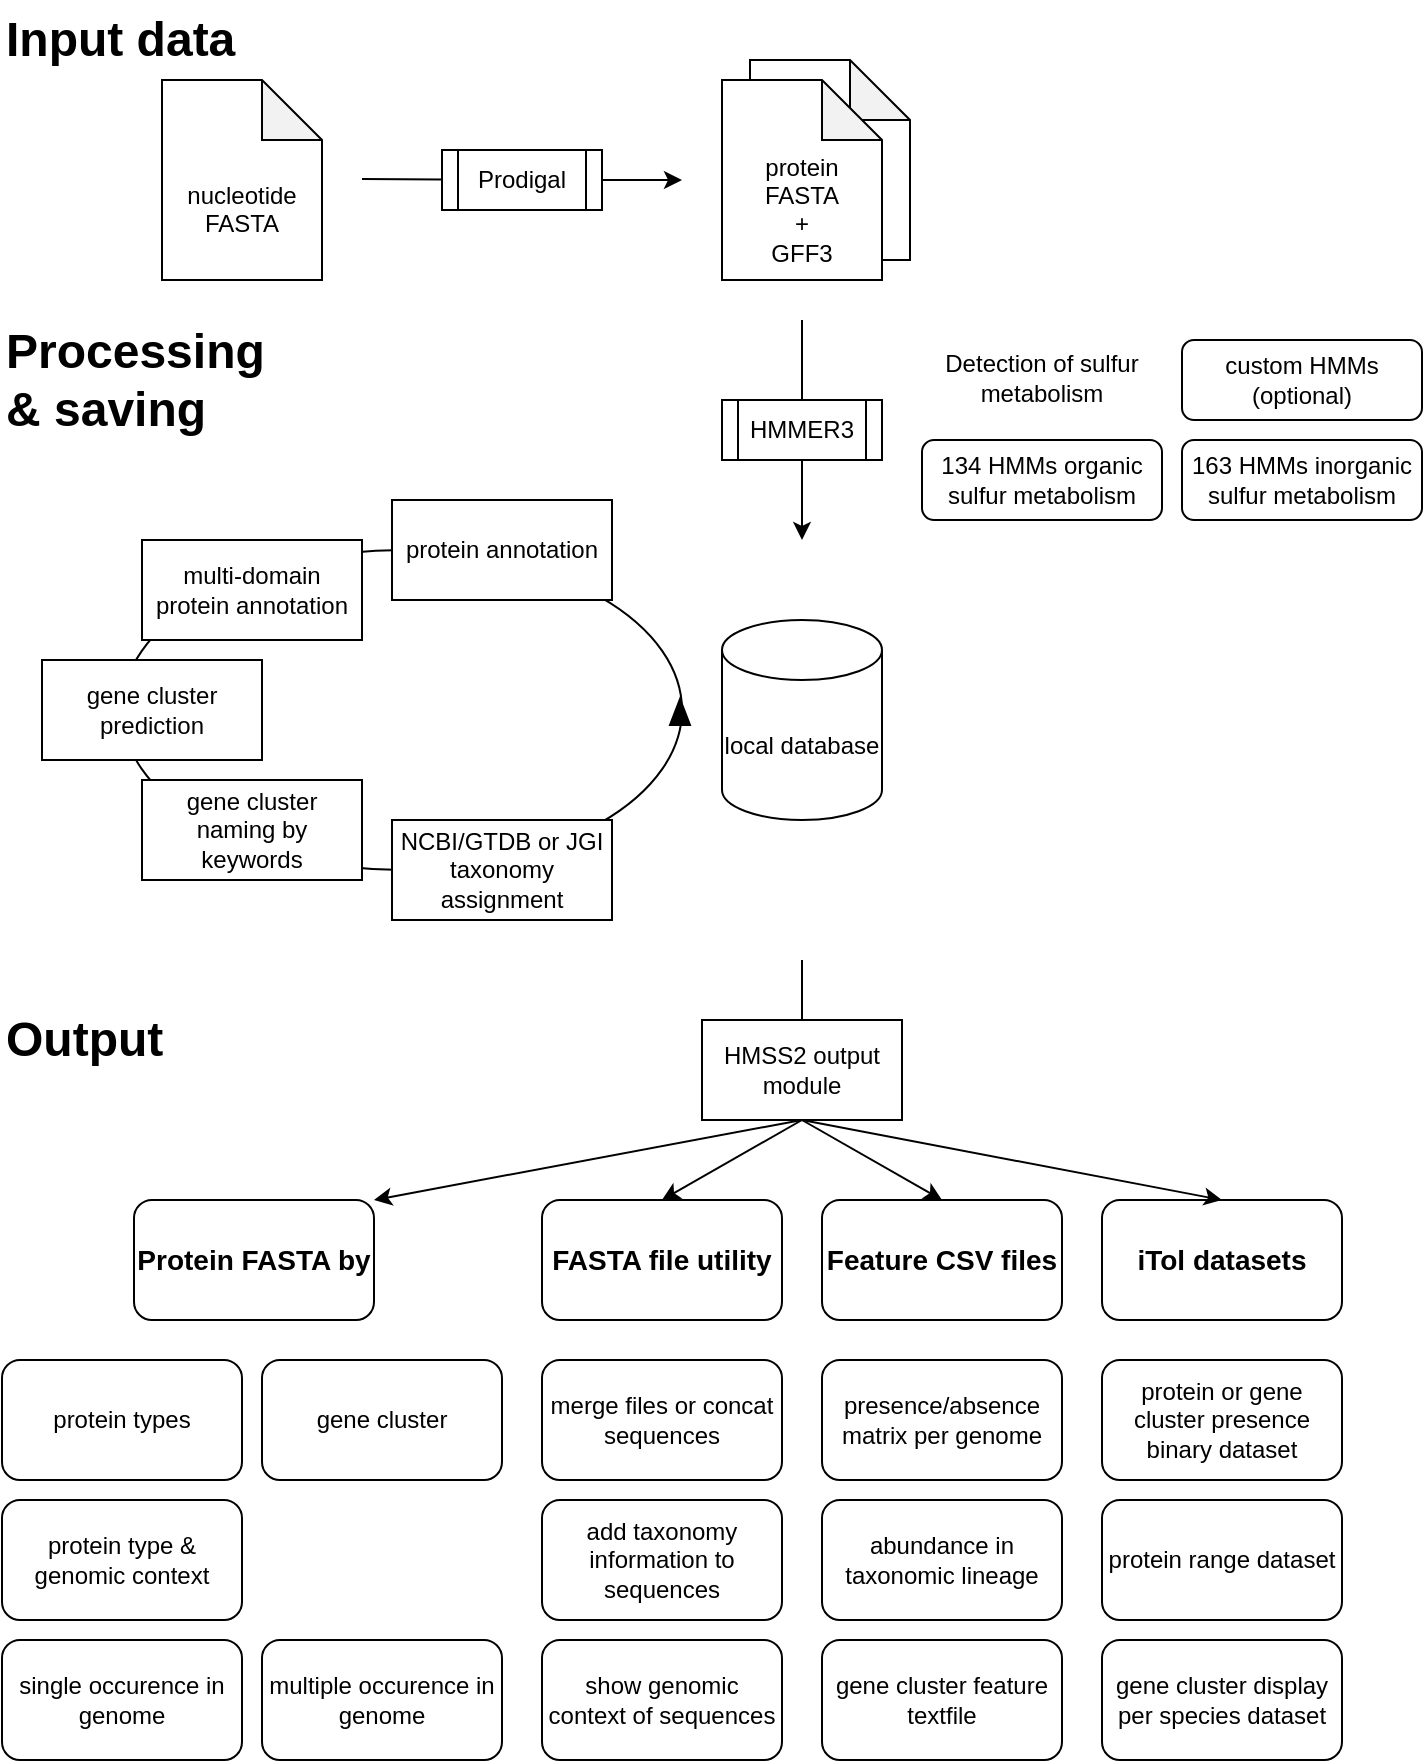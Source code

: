 <mxfile version="21.0.6" type="github">
  <diagram name="Seite-1" id="6OZWKTqBzTqwz66auKhD">
    <mxGraphModel dx="1434" dy="782" grid="1" gridSize="10" guides="1" tooltips="1" connect="1" arrows="1" fold="1" page="1" pageScale="1" pageWidth="827" pageHeight="1169" math="0" shadow="0">
      <root>
        <mxCell id="0" />
        <mxCell id="1" parent="0" />
        <mxCell id="Ma1DHVfn-u75xHZ1rLLF-76" value="" style="endArrow=classic;html=1;rounded=0;entryX=1;entryY=0;entryDx=0;entryDy=0;" edge="1" parent="1" target="Ma1DHVfn-u75xHZ1rLLF-62">
          <mxGeometry width="50" height="50" relative="1" as="geometry">
            <mxPoint x="440" y="560" as="sourcePoint" />
            <mxPoint x="490" y="510" as="targetPoint" />
          </mxGeometry>
        </mxCell>
        <mxCell id="Ma1DHVfn-u75xHZ1rLLF-49" value="&lt;br&gt;&lt;div&gt;&lt;br&gt;&lt;/div&gt;&lt;div style=&quot;font-size: 1px;&quot;&gt;&lt;br&gt;&lt;/div&gt;&lt;div&gt;protein &lt;br&gt;&lt;/div&gt;&lt;div&gt;FASTA&lt;/div&gt;&lt;div&gt;+&lt;/div&gt;&lt;div&gt;GFF3&lt;br&gt;&lt;/div&gt;" style="shape=note;whiteSpace=wrap;html=1;backgroundOutline=1;darkOpacity=0.05;" vertex="1" parent="1">
          <mxGeometry x="414" y="30" width="80" height="100" as="geometry" />
        </mxCell>
        <mxCell id="Ma1DHVfn-u75xHZ1rLLF-38" value="" style="ellipse;whiteSpace=wrap;html=1;fillColor=none;" vertex="1" parent="1">
          <mxGeometry x="100" y="275" width="280" height="160" as="geometry" />
        </mxCell>
        <mxCell id="Ma1DHVfn-u75xHZ1rLLF-2" value="Input data" style="text;strokeColor=none;fillColor=none;html=1;fontSize=24;fontStyle=1;verticalAlign=middle;align=left;fontFamily=Helvetica;" vertex="1" parent="1">
          <mxGeometry x="40" width="140" height="40" as="geometry" />
        </mxCell>
        <mxCell id="Ma1DHVfn-u75xHZ1rLLF-3" value="" style="endArrow=classic;html=1;rounded=0;startArrow=none;" edge="1" parent="1" source="Ma1DHVfn-u75xHZ1rLLF-4">
          <mxGeometry width="50" height="50" relative="1" as="geometry">
            <mxPoint x="220" y="89.5" as="sourcePoint" />
            <mxPoint x="380" y="90" as="targetPoint" />
          </mxGeometry>
        </mxCell>
        <mxCell id="Ma1DHVfn-u75xHZ1rLLF-7" value="" style="endArrow=classic;html=1;rounded=0;" edge="1" parent="1">
          <mxGeometry width="50" height="50" relative="1" as="geometry">
            <mxPoint x="440" y="160" as="sourcePoint" />
            <mxPoint x="440" y="270" as="targetPoint" />
          </mxGeometry>
        </mxCell>
        <mxCell id="Ma1DHVfn-u75xHZ1rLLF-6" value="HMMER3" style="shape=process;whiteSpace=wrap;html=1;backgroundOutline=1;" vertex="1" parent="1">
          <mxGeometry x="400" y="200" width="80" height="30" as="geometry" />
        </mxCell>
        <mxCell id="Ma1DHVfn-u75xHZ1rLLF-10" value="&lt;br&gt;&lt;div&gt;&lt;br&gt;&lt;/div&gt;&lt;div style=&quot;font-size: 1px;&quot;&gt;&lt;br&gt;&lt;/div&gt;&lt;div&gt;protein &lt;br&gt;&lt;/div&gt;&lt;div&gt;FASTA&lt;/div&gt;&lt;div&gt;+&lt;/div&gt;&lt;div&gt;GFF3&lt;br&gt;&lt;/div&gt;" style="shape=note;whiteSpace=wrap;html=1;backgroundOutline=1;darkOpacity=0.05;" vertex="1" parent="1">
          <mxGeometry x="400" y="40" width="80" height="100" as="geometry" />
        </mxCell>
        <mxCell id="Ma1DHVfn-u75xHZ1rLLF-11" value="&lt;br&gt;&lt;div&gt;&lt;br&gt;&lt;/div&gt;&lt;div style=&quot;font-size: 1px;&quot;&gt;&lt;br&gt;&lt;/div&gt;&lt;div&gt;nucleotide &lt;br&gt;&lt;/div&gt;&lt;div&gt;FASTA&lt;/div&gt;" style="shape=note;whiteSpace=wrap;html=1;backgroundOutline=1;darkOpacity=0.05;" vertex="1" parent="1">
          <mxGeometry x="120" y="40" width="80" height="100" as="geometry" />
        </mxCell>
        <mxCell id="Ma1DHVfn-u75xHZ1rLLF-15" value="" style="endArrow=none;html=1;rounded=0;" edge="1" parent="1" target="Ma1DHVfn-u75xHZ1rLLF-4">
          <mxGeometry width="50" height="50" relative="1" as="geometry">
            <mxPoint x="220" y="89.5" as="sourcePoint" />
            <mxPoint x="380" y="90" as="targetPoint" />
          </mxGeometry>
        </mxCell>
        <mxCell id="Ma1DHVfn-u75xHZ1rLLF-4" value="Prodigal" style="shape=process;whiteSpace=wrap;html=1;backgroundOutline=1;" vertex="1" parent="1">
          <mxGeometry x="260" y="75" width="80" height="30" as="geometry" />
        </mxCell>
        <mxCell id="Ma1DHVfn-u75xHZ1rLLF-16" value="163 HMMs inorganic sulfur metabolism" style="rounded=1;whiteSpace=wrap;html=1;" vertex="1" parent="1">
          <mxGeometry x="630" y="220" width="120" height="40" as="geometry" />
        </mxCell>
        <mxCell id="Ma1DHVfn-u75xHZ1rLLF-17" value="134 HMMs organic sulfur metabolism" style="rounded=1;whiteSpace=wrap;html=1;" vertex="1" parent="1">
          <mxGeometry x="500" y="220" width="120" height="40" as="geometry" />
        </mxCell>
        <mxCell id="Ma1DHVfn-u75xHZ1rLLF-18" value="&lt;div&gt;custom HMMs&lt;/div&gt;&lt;div&gt;(optional)&lt;br&gt;&lt;/div&gt;" style="rounded=1;whiteSpace=wrap;html=1;" vertex="1" parent="1">
          <mxGeometry x="630" y="170" width="120" height="40" as="geometry" />
        </mxCell>
        <mxCell id="Ma1DHVfn-u75xHZ1rLLF-20" value="local database" style="shape=cylinder3;whiteSpace=wrap;html=1;boundedLbl=1;backgroundOutline=1;size=15;" vertex="1" parent="1">
          <mxGeometry x="400" y="310" width="80" height="100" as="geometry" />
        </mxCell>
        <mxCell id="Ma1DHVfn-u75xHZ1rLLF-21" value="&lt;div&gt;multi-domain &lt;br&gt;&lt;/div&gt;&lt;div&gt;protein annotation&lt;/div&gt;" style="rounded=0;whiteSpace=wrap;html=1;" vertex="1" parent="1">
          <mxGeometry x="110" y="270" width="110" height="50" as="geometry" />
        </mxCell>
        <mxCell id="Ma1DHVfn-u75xHZ1rLLF-22" value="protein annotation" style="rounded=0;whiteSpace=wrap;html=1;" vertex="1" parent="1">
          <mxGeometry x="235" y="250" width="110" height="50" as="geometry" />
        </mxCell>
        <mxCell id="Ma1DHVfn-u75xHZ1rLLF-23" value="gene cluster prediction" style="rounded=0;whiteSpace=wrap;html=1;" vertex="1" parent="1">
          <mxGeometry x="60" y="330" width="110" height="50" as="geometry" />
        </mxCell>
        <mxCell id="Ma1DHVfn-u75xHZ1rLLF-24" value="gene cluster naming by keywords" style="rounded=0;whiteSpace=wrap;html=1;" vertex="1" parent="1">
          <mxGeometry x="110" y="390" width="110" height="50" as="geometry" />
        </mxCell>
        <mxCell id="Ma1DHVfn-u75xHZ1rLLF-27" value="NCBI/GTDB or JGI taxonomy assignment" style="rounded=0;whiteSpace=wrap;html=1;" vertex="1" parent="1">
          <mxGeometry x="235" y="410" width="110" height="50" as="geometry" />
        </mxCell>
        <mxCell id="Ma1DHVfn-u75xHZ1rLLF-41" value="" style="shape=flexArrow;endArrow=classic;html=1;rounded=0;endWidth=8.667;endSize=4;width=0.324;entryX=1;entryY=0.426;entryDx=0;entryDy=0;entryPerimeter=0;startSize=3;strokeWidth=1;fillColor=#000000;" edge="1" parent="1">
          <mxGeometry width="50" height="50" relative="1" as="geometry">
            <mxPoint x="379" y="363" as="sourcePoint" />
            <mxPoint x="379" y="349" as="targetPoint" />
          </mxGeometry>
        </mxCell>
        <mxCell id="Ma1DHVfn-u75xHZ1rLLF-44" value="&lt;div&gt;Processing&lt;/div&gt;&lt;div&gt;&amp;amp; saving&lt;br&gt;&lt;/div&gt;" style="text;strokeColor=none;fillColor=none;html=1;fontSize=24;fontStyle=1;verticalAlign=middle;align=left;fontFamily=Helvetica;" vertex="1" parent="1">
          <mxGeometry x="40" y="160" width="140" height="60" as="geometry" />
        </mxCell>
        <mxCell id="Ma1DHVfn-u75xHZ1rLLF-47" value="" style="endArrow=classic;html=1;rounded=0;entryX=0.5;entryY=1;entryDx=0;entryDy=0;" edge="1" parent="1" target="Ma1DHVfn-u75xHZ1rLLF-52">
          <mxGeometry width="50" height="50" relative="1" as="geometry">
            <mxPoint x="440" y="480" as="sourcePoint" />
            <mxPoint x="440" y="590" as="targetPoint" />
          </mxGeometry>
        </mxCell>
        <mxCell id="Ma1DHVfn-u75xHZ1rLLF-50" value="Output" style="text;strokeColor=none;fillColor=none;html=1;fontSize=24;fontStyle=1;verticalAlign=middle;align=left;fontFamily=Helvetica;" vertex="1" parent="1">
          <mxGeometry x="40" y="490" width="140" height="60" as="geometry" />
        </mxCell>
        <mxCell id="Ma1DHVfn-u75xHZ1rLLF-52" value="&lt;div&gt;HMSS2 output&lt;/div&gt;&lt;div&gt;module&lt;br&gt;&lt;/div&gt;" style="rounded=0;whiteSpace=wrap;html=1;" vertex="1" parent="1">
          <mxGeometry x="390" y="510" width="100" height="50" as="geometry" />
        </mxCell>
        <mxCell id="Ma1DHVfn-u75xHZ1rLLF-53" value="protein types" style="rounded=1;whiteSpace=wrap;html=1;" vertex="1" parent="1">
          <mxGeometry x="40" y="680" width="120" height="60" as="geometry" />
        </mxCell>
        <mxCell id="Ma1DHVfn-u75xHZ1rLLF-54" value="gene cluster" style="rounded=1;whiteSpace=wrap;html=1;" vertex="1" parent="1">
          <mxGeometry x="170" y="680" width="120" height="60" as="geometry" />
        </mxCell>
        <mxCell id="Ma1DHVfn-u75xHZ1rLLF-55" value="presence/absence matrix per genome" style="rounded=1;whiteSpace=wrap;html=1;" vertex="1" parent="1">
          <mxGeometry x="450" y="680" width="120" height="60" as="geometry" />
        </mxCell>
        <mxCell id="Ma1DHVfn-u75xHZ1rLLF-56" value="abundance in taxonomic lineage" style="rounded=1;whiteSpace=wrap;html=1;" vertex="1" parent="1">
          <mxGeometry x="450" y="750" width="120" height="60" as="geometry" />
        </mxCell>
        <mxCell id="Ma1DHVfn-u75xHZ1rLLF-57" value="gene cluster feature textfile" style="rounded=1;whiteSpace=wrap;html=1;" vertex="1" parent="1">
          <mxGeometry x="450" y="820" width="120" height="60" as="geometry" />
        </mxCell>
        <mxCell id="Ma1DHVfn-u75xHZ1rLLF-59" value="Detection of sulfur metabolism" style="text;html=1;strokeColor=none;fillColor=none;align=center;verticalAlign=middle;whiteSpace=wrap;rounded=0;" vertex="1" parent="1">
          <mxGeometry x="500" y="170" width="120" height="37.5" as="geometry" />
        </mxCell>
        <mxCell id="Ma1DHVfn-u75xHZ1rLLF-62" value="&lt;font style=&quot;font-size: 14px;&quot;&gt;&lt;b&gt;Protein FASTA by&lt;/b&gt;&lt;br&gt;&lt;/font&gt;" style="rounded=1;whiteSpace=wrap;html=1;" vertex="1" parent="1">
          <mxGeometry x="106" y="600" width="120" height="60" as="geometry" />
        </mxCell>
        <mxCell id="Ma1DHVfn-u75xHZ1rLLF-63" value="&lt;div&gt;protein type &amp;amp; &lt;br&gt;&lt;/div&gt;&lt;div&gt;genomic context&lt;br&gt;&lt;/div&gt;" style="rounded=1;whiteSpace=wrap;html=1;" vertex="1" parent="1">
          <mxGeometry x="40" y="750" width="120" height="60" as="geometry" />
        </mxCell>
        <mxCell id="Ma1DHVfn-u75xHZ1rLLF-64" value="single occurence in genome" style="rounded=1;whiteSpace=wrap;html=1;" vertex="1" parent="1">
          <mxGeometry x="40" y="820" width="120" height="60" as="geometry" />
        </mxCell>
        <mxCell id="Ma1DHVfn-u75xHZ1rLLF-65" value="multiple occurence in genome" style="rounded=1;whiteSpace=wrap;html=1;" vertex="1" parent="1">
          <mxGeometry x="170" y="820" width="120" height="60" as="geometry" />
        </mxCell>
        <mxCell id="Ma1DHVfn-u75xHZ1rLLF-66" value="&lt;font style=&quot;font-size: 14px;&quot;&gt;&lt;b&gt;Feature CSV files&lt;br&gt;&lt;/b&gt;&lt;/font&gt;" style="rounded=1;whiteSpace=wrap;html=1;" vertex="1" parent="1">
          <mxGeometry x="450" y="600" width="120" height="60" as="geometry" />
        </mxCell>
        <mxCell id="Ma1DHVfn-u75xHZ1rLLF-67" value="protein or gene cluster presence binary dataset" style="rounded=1;whiteSpace=wrap;html=1;" vertex="1" parent="1">
          <mxGeometry x="590" y="680" width="120" height="60" as="geometry" />
        </mxCell>
        <mxCell id="Ma1DHVfn-u75xHZ1rLLF-68" value="protein range dataset" style="rounded=1;whiteSpace=wrap;html=1;" vertex="1" parent="1">
          <mxGeometry x="590" y="750" width="120" height="60" as="geometry" />
        </mxCell>
        <mxCell id="Ma1DHVfn-u75xHZ1rLLF-69" value="gene cluster display per species dataset" style="rounded=1;whiteSpace=wrap;html=1;" vertex="1" parent="1">
          <mxGeometry x="590" y="820" width="120" height="60" as="geometry" />
        </mxCell>
        <mxCell id="Ma1DHVfn-u75xHZ1rLLF-70" value="&lt;font style=&quot;font-size: 14px;&quot;&gt;&lt;b&gt;iTol datasets&lt;br&gt;&lt;/b&gt;&lt;/font&gt;" style="rounded=1;whiteSpace=wrap;html=1;" vertex="1" parent="1">
          <mxGeometry x="590" y="600" width="120" height="60" as="geometry" />
        </mxCell>
        <mxCell id="Ma1DHVfn-u75xHZ1rLLF-71" value="merge files or concat sequences" style="rounded=1;whiteSpace=wrap;html=1;" vertex="1" parent="1">
          <mxGeometry x="310" y="680" width="120" height="60" as="geometry" />
        </mxCell>
        <mxCell id="Ma1DHVfn-u75xHZ1rLLF-72" value="add taxonomy information to sequences" style="rounded=1;whiteSpace=wrap;html=1;" vertex="1" parent="1">
          <mxGeometry x="310" y="750" width="120" height="60" as="geometry" />
        </mxCell>
        <mxCell id="Ma1DHVfn-u75xHZ1rLLF-73" value="show genomic context of sequences" style="rounded=1;whiteSpace=wrap;html=1;" vertex="1" parent="1">
          <mxGeometry x="310" y="820" width="120" height="60" as="geometry" />
        </mxCell>
        <mxCell id="Ma1DHVfn-u75xHZ1rLLF-74" value="&lt;font style=&quot;font-size: 14px;&quot;&gt;&lt;b&gt;FASTA file utility&lt;/b&gt;&lt;br&gt;&lt;/font&gt;" style="rounded=1;whiteSpace=wrap;html=1;" vertex="1" parent="1">
          <mxGeometry x="310" y="600" width="120" height="60" as="geometry" />
        </mxCell>
        <mxCell id="Ma1DHVfn-u75xHZ1rLLF-77" value="" style="endArrow=classic;html=1;rounded=0;exitX=0.5;exitY=1;exitDx=0;exitDy=0;entryX=0.5;entryY=0;entryDx=0;entryDy=0;" edge="1" parent="1" source="Ma1DHVfn-u75xHZ1rLLF-52" target="Ma1DHVfn-u75xHZ1rLLF-74">
          <mxGeometry width="50" height="50" relative="1" as="geometry">
            <mxPoint x="566" y="560" as="sourcePoint" />
            <mxPoint x="616" y="510" as="targetPoint" />
          </mxGeometry>
        </mxCell>
        <mxCell id="Ma1DHVfn-u75xHZ1rLLF-78" value="" style="endArrow=classic;html=1;rounded=0;exitX=0.5;exitY=1;exitDx=0;exitDy=0;entryX=0.5;entryY=0;entryDx=0;entryDy=0;" edge="1" parent="1" source="Ma1DHVfn-u75xHZ1rLLF-52" target="Ma1DHVfn-u75xHZ1rLLF-66">
          <mxGeometry width="50" height="50" relative="1" as="geometry">
            <mxPoint x="650" y="560" as="sourcePoint" />
            <mxPoint x="700" y="510" as="targetPoint" />
          </mxGeometry>
        </mxCell>
        <mxCell id="Ma1DHVfn-u75xHZ1rLLF-79" value="" style="endArrow=classic;html=1;rounded=0;exitX=0.5;exitY=1;exitDx=0;exitDy=0;entryX=0.5;entryY=0;entryDx=0;entryDy=0;" edge="1" parent="1" source="Ma1DHVfn-u75xHZ1rLLF-52" target="Ma1DHVfn-u75xHZ1rLLF-70">
          <mxGeometry width="50" height="50" relative="1" as="geometry">
            <mxPoint x="530" y="550" as="sourcePoint" />
            <mxPoint x="580" y="500" as="targetPoint" />
          </mxGeometry>
        </mxCell>
      </root>
    </mxGraphModel>
  </diagram>
</mxfile>
